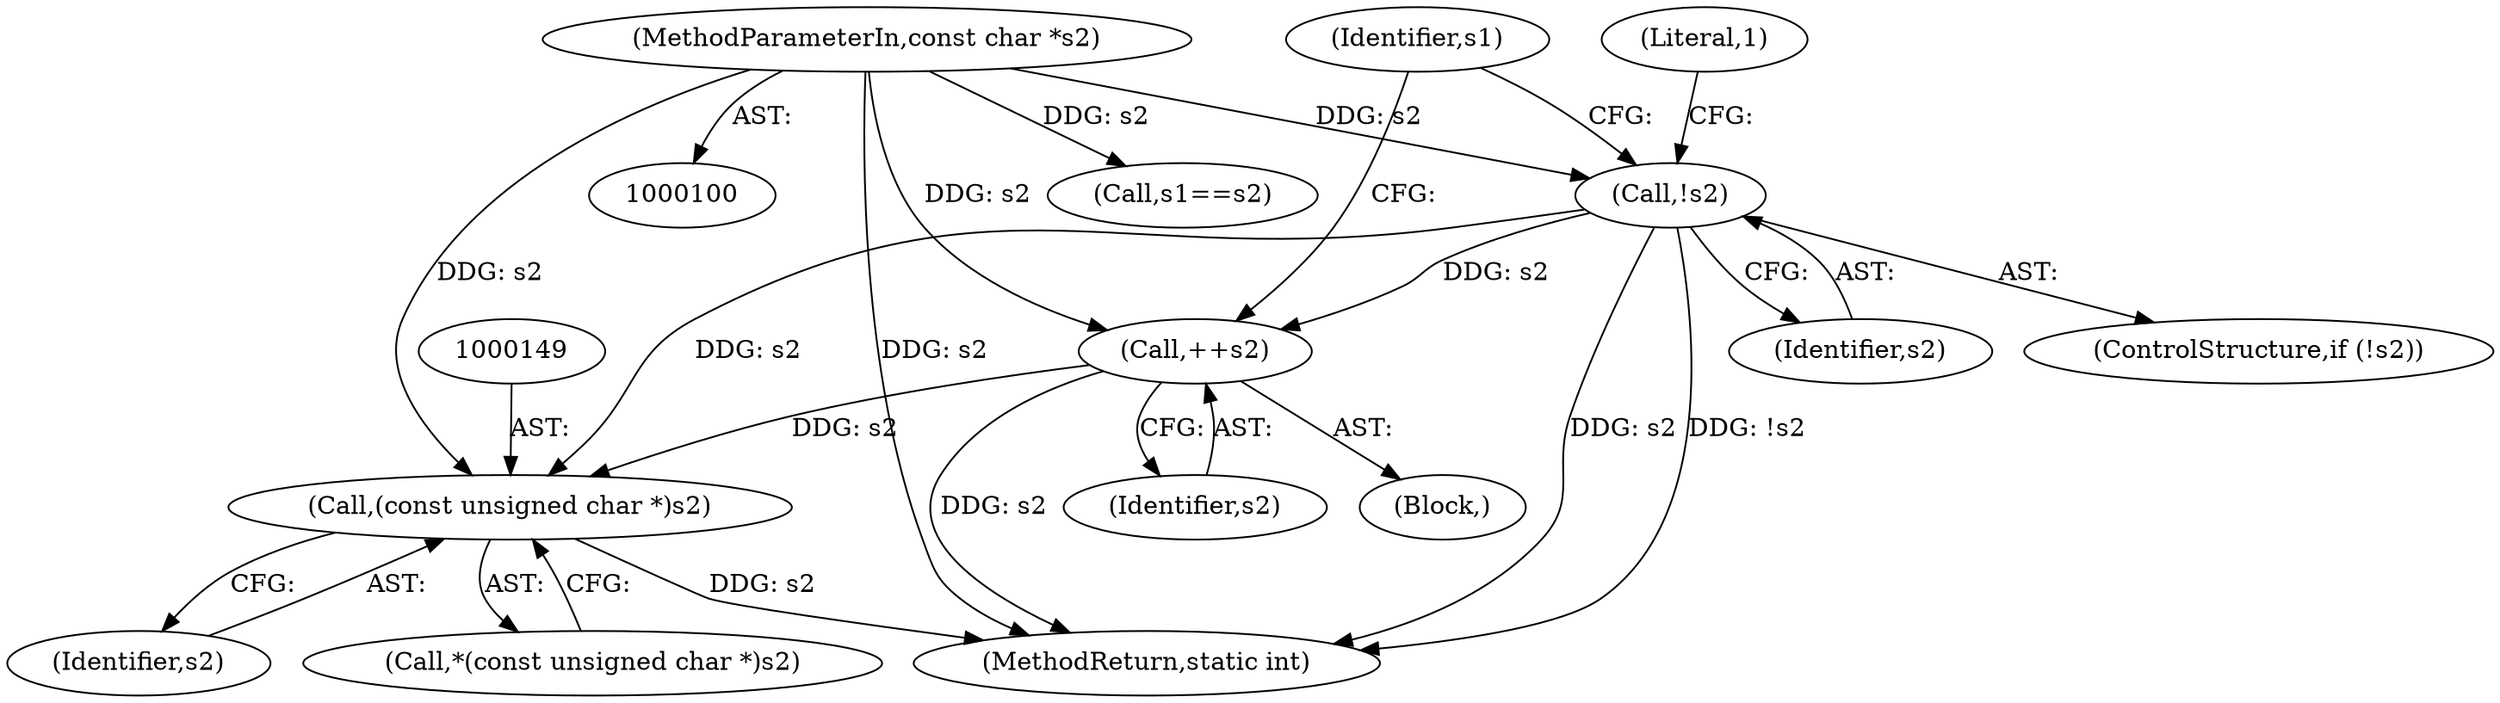 digraph "0_iperf_91f2fa59e8ed80dfbf400add0164ee0e508e412a_31@pointer" {
"1000148" [label="(Call,(const unsigned char *)s2)"];
"1000115" [label="(Call,!s2)"];
"1000102" [label="(MethodParameterIn,const char *s2)"];
"1000130" [label="(Call,++s2)"];
"1000150" [label="(Identifier,s2)"];
"1000116" [label="(Identifier,s2)"];
"1000115" [label="(Call,!s2)"];
"1000114" [label="(ControlStructure,if (!s2))"];
"1000147" [label="(Call,*(const unsigned char *)s2)"];
"1000123" [label="(Identifier,s1)"];
"1000131" [label="(Identifier,s2)"];
"1000148" [label="(Call,(const unsigned char *)s2)"];
"1000109" [label="(Call,s1==s2)"];
"1000118" [label="(Literal,1)"];
"1000127" [label="(Block,)"];
"1000102" [label="(MethodParameterIn,const char *s2)"];
"1000130" [label="(Call,++s2)"];
"1000151" [label="(MethodReturn,static int)"];
"1000148" -> "1000147"  [label="AST: "];
"1000148" -> "1000150"  [label="CFG: "];
"1000149" -> "1000148"  [label="AST: "];
"1000150" -> "1000148"  [label="AST: "];
"1000147" -> "1000148"  [label="CFG: "];
"1000148" -> "1000151"  [label="DDG: s2"];
"1000115" -> "1000148"  [label="DDG: s2"];
"1000130" -> "1000148"  [label="DDG: s2"];
"1000102" -> "1000148"  [label="DDG: s2"];
"1000115" -> "1000114"  [label="AST: "];
"1000115" -> "1000116"  [label="CFG: "];
"1000116" -> "1000115"  [label="AST: "];
"1000118" -> "1000115"  [label="CFG: "];
"1000123" -> "1000115"  [label="CFG: "];
"1000115" -> "1000151"  [label="DDG: !s2"];
"1000115" -> "1000151"  [label="DDG: s2"];
"1000102" -> "1000115"  [label="DDG: s2"];
"1000115" -> "1000130"  [label="DDG: s2"];
"1000102" -> "1000100"  [label="AST: "];
"1000102" -> "1000151"  [label="DDG: s2"];
"1000102" -> "1000109"  [label="DDG: s2"];
"1000102" -> "1000130"  [label="DDG: s2"];
"1000130" -> "1000127"  [label="AST: "];
"1000130" -> "1000131"  [label="CFG: "];
"1000131" -> "1000130"  [label="AST: "];
"1000123" -> "1000130"  [label="CFG: "];
"1000130" -> "1000151"  [label="DDG: s2"];
}
